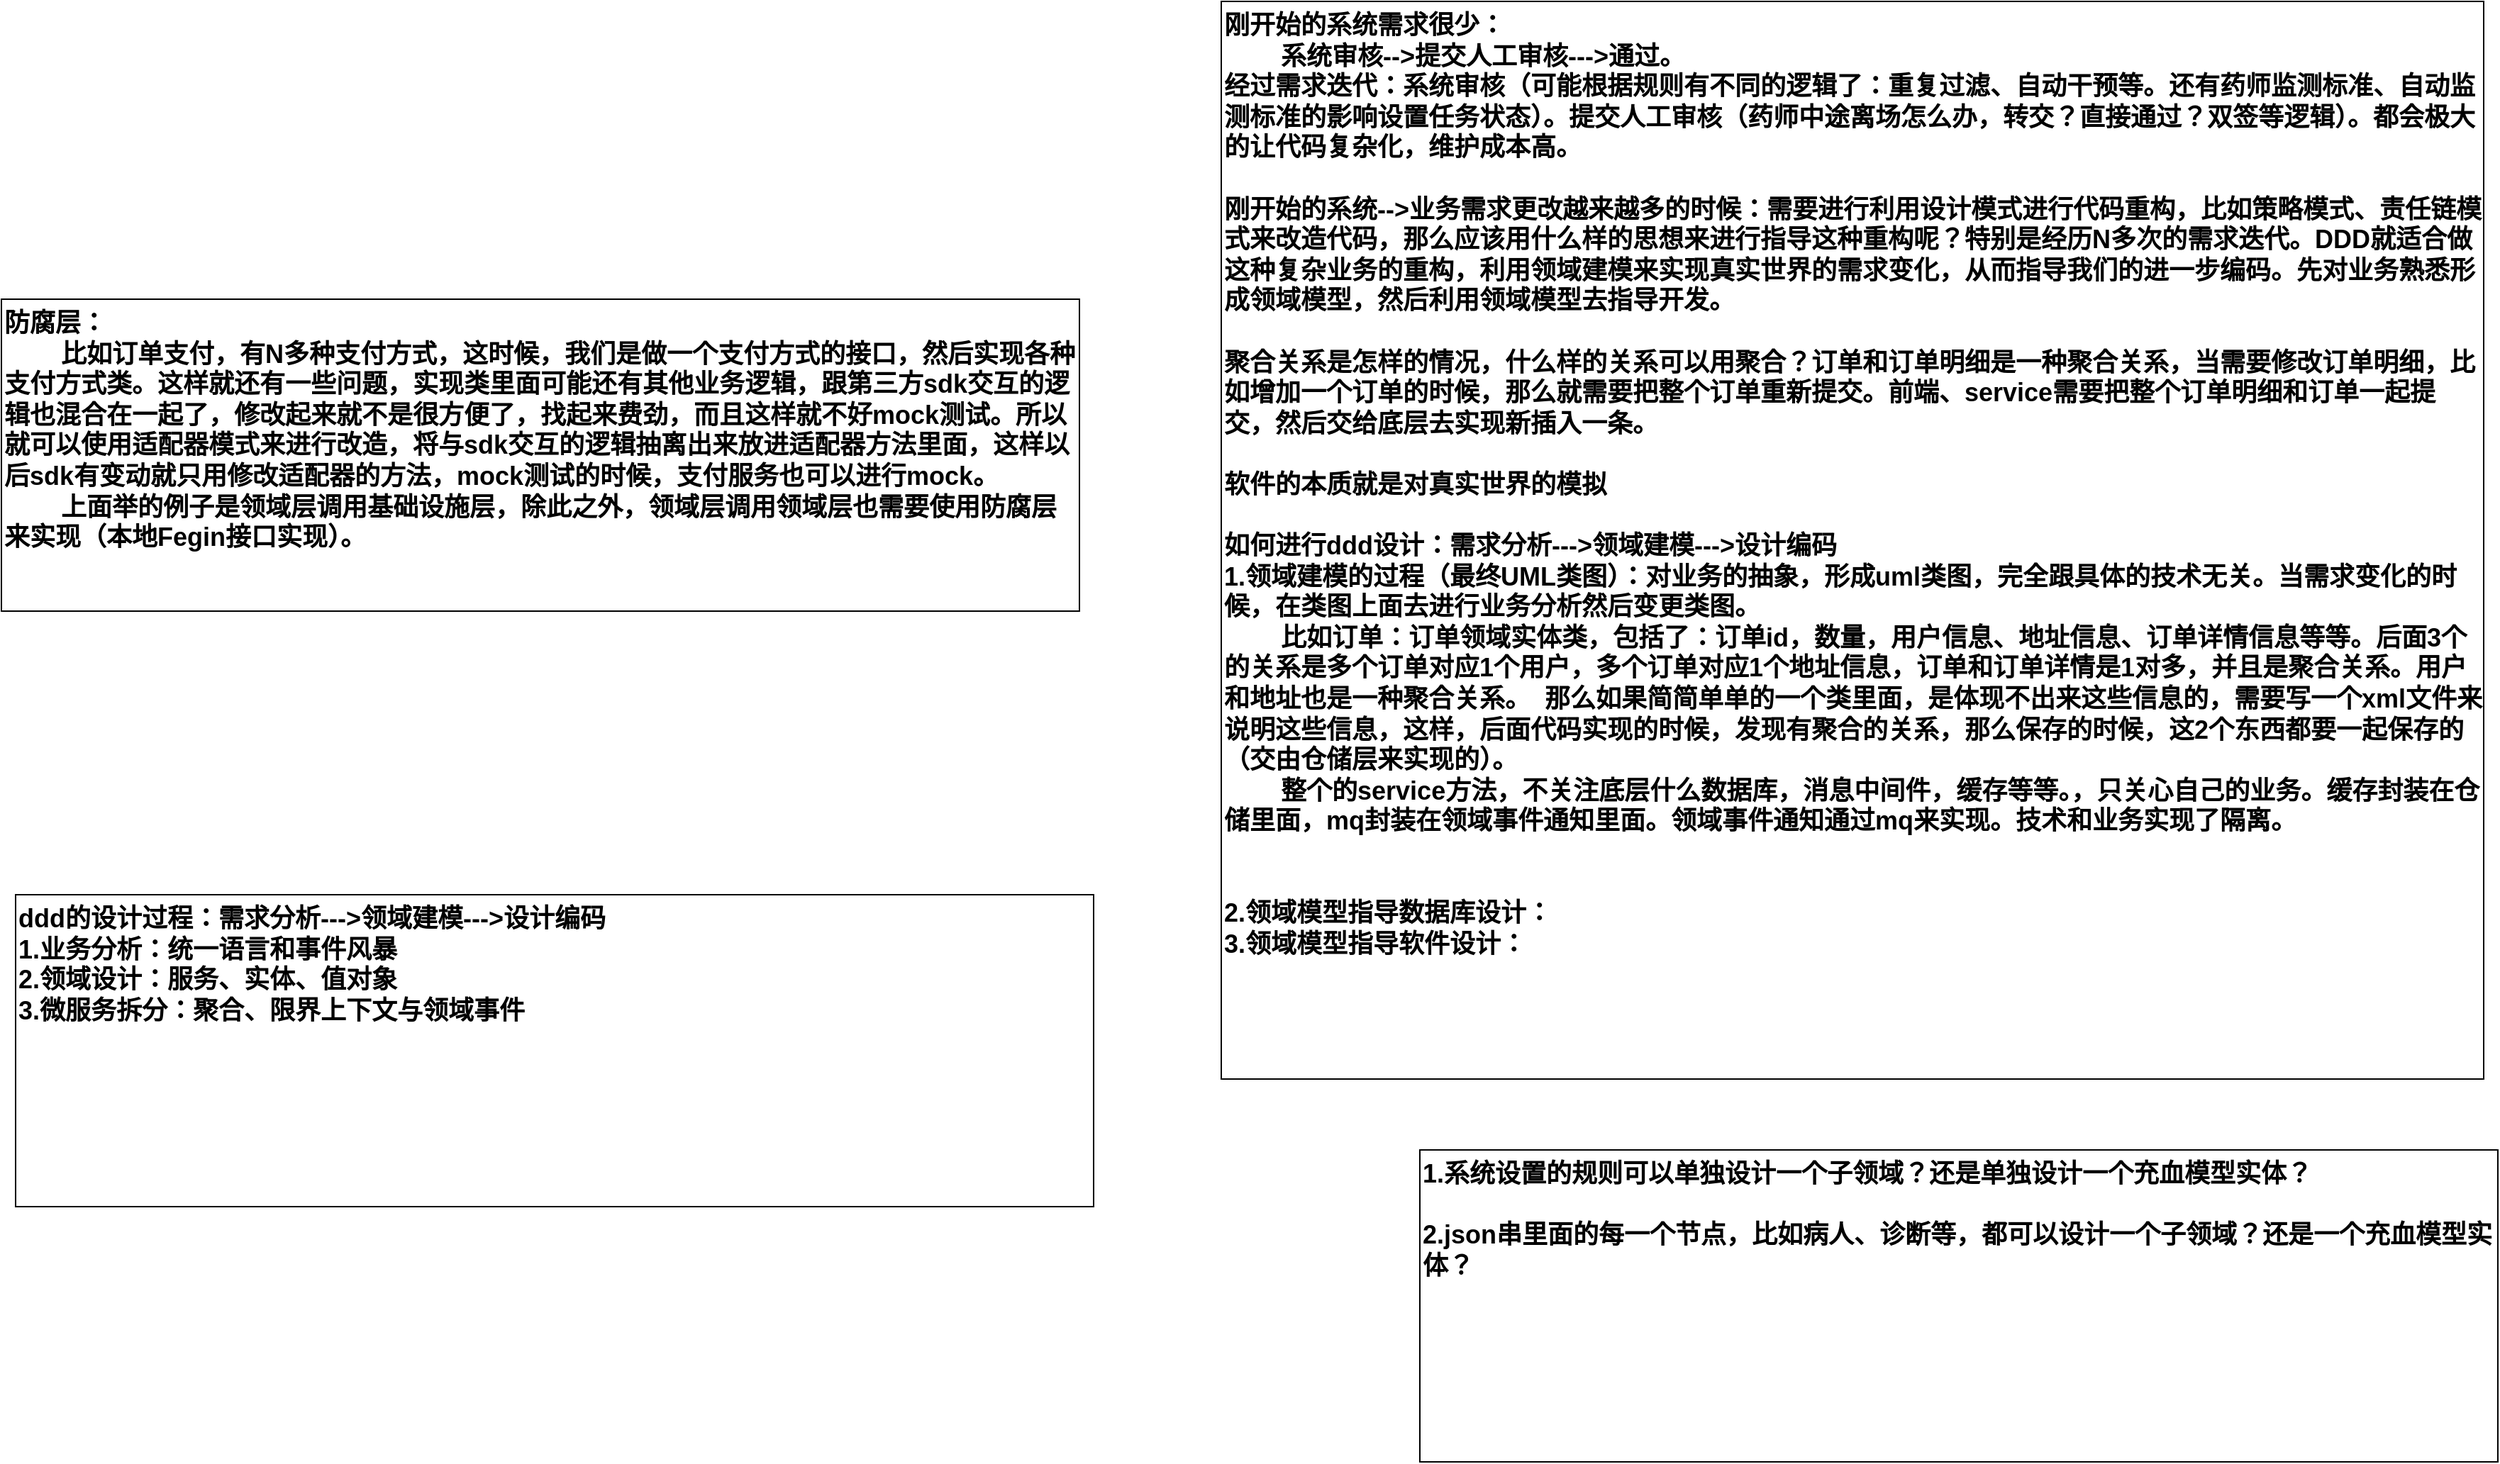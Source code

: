 <mxfile version="27.1.4">
  <diagram name="第 1 页" id="4cmuizqChZSZ_57hS7zJ">
    <mxGraphModel dx="3691" dy="2242" grid="1" gridSize="10" guides="1" tooltips="1" connect="1" arrows="1" fold="1" page="1" pageScale="1" pageWidth="827" pageHeight="1169" math="0" shadow="0">
      <root>
        <mxCell id="0" />
        <mxCell id="1" parent="0" />
        <mxCell id="rPxvf-ZjiWcw2DGCV5X8-1" value="1.系统设置的规则可以单独设计一个子领域？还是单独设计一个充血模型实体？&lt;div&gt;&lt;br&gt;&lt;/div&gt;&lt;div&gt;2.json串里面的每一个节点，比如病人、诊断等，都可以设计一个子领域？还是一个充血模型实体？&lt;/div&gt;" style="rounded=0;whiteSpace=wrap;html=1;fontStyle=1;fontSize=18;verticalAlign=top;align=left;" parent="1" vertex="1">
          <mxGeometry x="30" y="280" width="760" height="220" as="geometry" />
        </mxCell>
        <mxCell id="rPxvf-ZjiWcw2DGCV5X8-2" value="刚开始的系统需求很少：&lt;div&gt;&lt;span style=&quot;white-space: pre;&quot;&gt;&#x9;&lt;/span&gt;系统审核--&amp;gt;提交人工审核---&amp;gt;通过。&lt;br&gt;&lt;/div&gt;&lt;div&gt;经过需求迭代：系统审核（可能根据规则有不同的逻辑了：重复过滤、自动干预等。还有药师监测标准、自动监测标准的影响设置任务状态）。提交人工审核（药师中途离场怎么办，转交？直接通过？双签等逻辑）。都会极大的让代码复杂化，维护成本高。&lt;/div&gt;&lt;div&gt;&lt;br&gt;&lt;/div&gt;&lt;div&gt;刚开始的系统--&amp;gt;业务需求更改越来越多的时候：需要进行利用设计模式进行代码重构，比如策略模式、责任链模式来改造代码，那么应该用什么样的思想来进行指导这种重构呢？特别是经历N多次的需求迭代。DDD就适合做这种复杂业务的重构，利用领域建模来实现真实世界的需求变化，从而指导我们的进一步编码。先对业务熟悉形成领域模型，然后利用领域模型去指导开发。&lt;/div&gt;&lt;div&gt;&lt;br&gt;&lt;/div&gt;&lt;div&gt;聚合关系是怎样的情况，什么样的关系可以用聚合？订单和订单明细是一种聚合关系，当需要修改订单明细，比如增加一个订单的时候，那么就需要把整个订单重新提交。前端、service需要把整个订单明细和订单一起提交，然后交给底层去实现新插入一条。&lt;/div&gt;&lt;div&gt;&lt;br&gt;&lt;/div&gt;&lt;div&gt;软件的本质就是对真实世界的模拟&lt;/div&gt;&lt;div&gt;&lt;br&gt;&lt;/div&gt;&lt;div&gt;如何进行ddd设计：&lt;span style=&quot;background-color: transparent; color: light-dark(rgb(0, 0, 0), rgb(255, 255, 255));&quot;&gt;需求分析---&amp;gt;领域建模---&amp;gt;设计编码&lt;/span&gt;&lt;/div&gt;&lt;div&gt;1.领域建模的过程（最终UML类图）：对业务的抽象，形成uml类图，完全跟具体的技术无关。当需求变化的时候，在类图上面去进行业务分析然后变更类图。&lt;/div&gt;&lt;div&gt;&lt;span style=&quot;white-space: pre;&quot;&gt;&#x9;&lt;/span&gt;比如订单：订单领域实体类，包括了：订单id，数量，用户信息、地址信息、订单详情信息等等。后面3个的关系是多个订单对应1个用户，多个订单对应1个地址信息，订单和订单详情是1对多，并且是聚合关系。用户和地址也是一种聚合关系。&amp;nbsp; 那么如果简简单单的一个类里面，是体现不出来这些信息的，需要写一个xml文件来说明这些信息，这样，后面代码实现的时候，发现有聚合的关系，那么保存的时候，这2个东西都要一起保存的（交由仓储层来实现的）。&lt;br&gt;&lt;/div&gt;&lt;div&gt;&lt;span style=&quot;white-space: pre;&quot;&gt;&#x9;&lt;/span&gt;整个的service方法，不关注底层什么数据库，消息中间件，缓存等等。，只关心自己的业务。缓存封装在仓储里面，mq封装在领域事件通知里面。领域事件通知通过mq来实现。技术和业务实现了隔离。&lt;br&gt;&lt;/div&gt;&lt;div&gt;&lt;br&gt;&lt;/div&gt;&lt;div&gt;&lt;br&gt;&lt;/div&gt;&lt;div&gt;2.领域模型指导数据库设计：&lt;/div&gt;&lt;div&gt;3.领域模型指导软件设计：&lt;/div&gt;" style="rounded=0;whiteSpace=wrap;html=1;fontStyle=1;fontSize=18;verticalAlign=top;align=left;" parent="1" vertex="1">
          <mxGeometry x="-110" y="-530" width="890" height="760" as="geometry" />
        </mxCell>
        <mxCell id="UmYx8IvlajbbxUEQeoFi-1" value="ddd的设计过程：需求分析---&amp;gt;领域建模---&amp;gt;设计编码&lt;div&gt;1.业务分析：统一语言和事件风暴&lt;/div&gt;&lt;div&gt;2.领域设计：服务、实体、值对象&lt;/div&gt;&lt;div&gt;3.微服务拆分：聚合、限界上下文与领域事件&lt;/div&gt;" style="rounded=0;whiteSpace=wrap;html=1;fontStyle=1;fontSize=18;verticalAlign=top;align=left;" vertex="1" parent="1">
          <mxGeometry x="-960" y="100" width="760" height="220" as="geometry" />
        </mxCell>
        <mxCell id="UmYx8IvlajbbxUEQeoFi-2" value="防腐层：&lt;div&gt;&lt;span style=&quot;white-space: pre;&quot;&gt;&#x9;&lt;/span&gt;比如订单支付，有N多种支付方式，这时候，我们是做一个支付方式的接口，然后实现各种支付方式类。这样就还有一些问题，实现类里面可能还有其他业务逻辑，跟第三方sdk交互的逻辑也混合在一起了，修改起来就不是很方便了，找起来费劲，而且这样就不好mock测试。所以就可以使用适配器模式来进行改造，将与sdk交互的逻辑抽离出来放进适配器方法里面，这样以后sdk有变动就只用修改适配器的方法，mock测试的时候，支付服务也可以进行mock。&lt;br&gt;&lt;/div&gt;&lt;div&gt;&lt;span style=&quot;white-space: pre;&quot;&gt;&#x9;&lt;/span&gt;上面举的例子是领域层调用基础设施层，除此之外，领域层调用领域层也需要使用防腐层来实现（本地Fegin接口实现）。&lt;br&gt;&lt;/div&gt;" style="rounded=0;whiteSpace=wrap;html=1;fontStyle=1;fontSize=18;verticalAlign=top;align=left;" vertex="1" parent="1">
          <mxGeometry x="-970" y="-320" width="760" height="220" as="geometry" />
        </mxCell>
      </root>
    </mxGraphModel>
  </diagram>
</mxfile>
